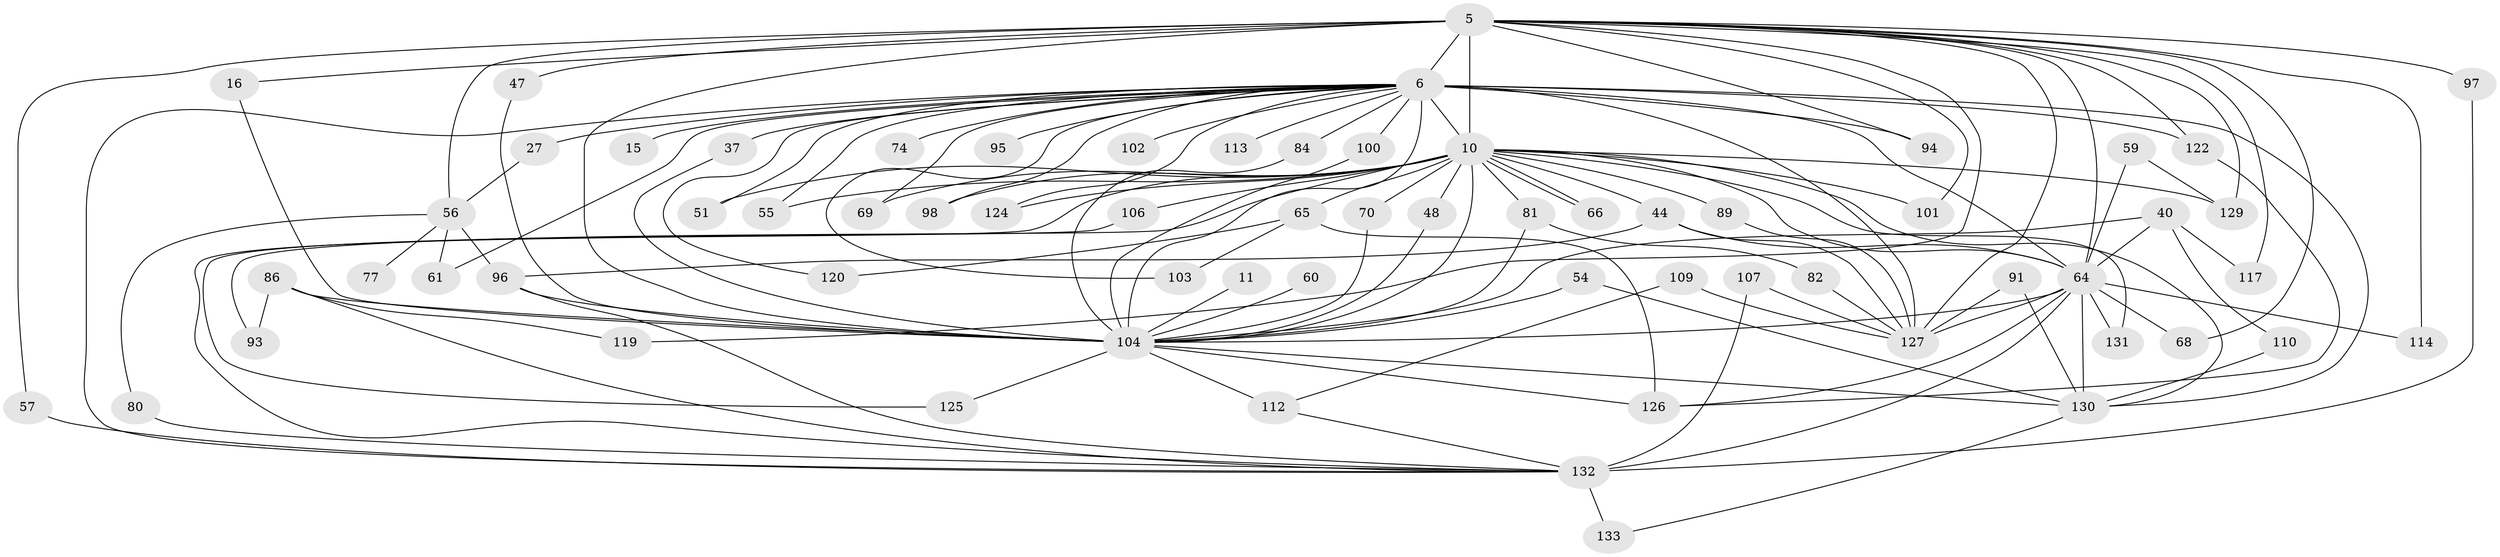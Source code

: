 // original degree distribution, {22: 0.015037593984962405, 33: 0.007518796992481203, 21: 0.015037593984962405, 14: 0.007518796992481203, 23: 0.007518796992481203, 19: 0.007518796992481203, 36: 0.007518796992481203, 24: 0.007518796992481203, 2: 0.5639097744360902, 4: 0.09774436090225563, 5: 0.06766917293233082, 9: 0.007518796992481203, 7: 0.007518796992481203, 3: 0.15037593984962405, 6: 0.03007518796992481}
// Generated by graph-tools (version 1.1) at 2025/46/03/09/25 04:46:15]
// undirected, 66 vertices, 130 edges
graph export_dot {
graph [start="1"]
  node [color=gray90,style=filled];
  5 [super="+3+4"];
  6 [super="+2"];
  10 [super="+8"];
  11;
  15;
  16;
  27;
  37;
  40 [super="+38"];
  44 [super="+22"];
  47;
  48;
  51;
  54;
  55;
  56 [super="+20+14"];
  57;
  59;
  60;
  61;
  64 [super="+50+35"];
  65 [super="+52"];
  66;
  68;
  69;
  70;
  74;
  77;
  80;
  81 [super="+17"];
  82;
  84;
  86 [super="+78"];
  89 [super="+43"];
  91;
  93;
  94;
  95;
  96 [super="+72"];
  97;
  98;
  100;
  101 [super="+92"];
  102;
  103;
  104 [super="+19+83+73+99"];
  106;
  107;
  109;
  110;
  112 [super="+58"];
  113;
  114;
  117;
  119;
  120;
  122 [super="+116"];
  124;
  125;
  126 [super="+30+108"];
  127 [super="+121+85+45+105"];
  129 [super="+39"];
  130 [super="+41+71+118"];
  131;
  132 [super="+76+31+36+128+90"];
  133;
  5 -- 6 [weight=6];
  5 -- 10 [weight=6];
  5 -- 16;
  5 -- 97;
  5 -- 104 [weight=11];
  5 -- 129 [weight=2];
  5 -- 68;
  5 -- 94;
  5 -- 101 [weight=2];
  5 -- 47;
  5 -- 114;
  5 -- 117;
  5 -- 119;
  5 -- 56 [weight=4];
  5 -- 122 [weight=3];
  5 -- 57;
  5 -- 64 [weight=5];
  5 -- 127 [weight=3];
  6 -- 10 [weight=4];
  6 -- 15 [weight=2];
  6 -- 51;
  6 -- 74 [weight=2];
  6 -- 84;
  6 -- 95 [weight=2];
  6 -- 100;
  6 -- 102 [weight=2];
  6 -- 113 [weight=2];
  6 -- 130 [weight=3];
  6 -- 69;
  6 -- 27;
  6 -- 94;
  6 -- 98;
  6 -- 37;
  6 -- 103;
  6 -- 55;
  6 -- 120;
  6 -- 124;
  6 -- 61;
  6 -- 122;
  6 -- 132 [weight=4];
  6 -- 104 [weight=5];
  6 -- 64 [weight=3];
  6 -- 127 [weight=4];
  10 -- 48;
  10 -- 65 [weight=3];
  10 -- 66;
  10 -- 66;
  10 -- 81 [weight=2];
  10 -- 98;
  10 -- 106 [weight=2];
  10 -- 124;
  10 -- 131;
  10 -- 69;
  10 -- 70;
  10 -- 93;
  10 -- 51;
  10 -- 55;
  10 -- 129;
  10 -- 44;
  10 -- 101;
  10 -- 104 [weight=5];
  10 -- 64 [weight=2];
  10 -- 130;
  10 -- 89;
  10 -- 132;
  11 -- 104 [weight=2];
  16 -- 104;
  27 -- 56;
  37 -- 104;
  40 -- 110;
  40 -- 117;
  40 -- 104;
  40 -- 64 [weight=2];
  44 -- 64 [weight=2];
  44 -- 127;
  44 -- 96;
  47 -- 104;
  48 -- 104;
  54 -- 130;
  54 -- 104;
  56 -- 77 [weight=2];
  56 -- 80;
  56 -- 61;
  56 -- 96;
  57 -- 132;
  59 -- 129;
  59 -- 64;
  60 -- 104 [weight=2];
  64 -- 104 [weight=6];
  64 -- 130 [weight=5];
  64 -- 131;
  64 -- 132 [weight=7];
  64 -- 68;
  64 -- 114;
  64 -- 126;
  64 -- 127 [weight=3];
  65 -- 103;
  65 -- 120;
  65 -- 126;
  70 -- 104;
  80 -- 132;
  81 -- 82;
  81 -- 104;
  82 -- 127;
  84 -- 104;
  86 -- 93;
  86 -- 119;
  86 -- 104 [weight=2];
  86 -- 132;
  89 -- 127;
  91 -- 130;
  91 -- 127;
  96 -- 104;
  96 -- 132;
  97 -- 132;
  100 -- 104;
  104 -- 130;
  104 -- 112 [weight=2];
  104 -- 125;
  104 -- 126;
  106 -- 125;
  107 -- 127;
  107 -- 132;
  109 -- 112;
  109 -- 127;
  110 -- 130;
  112 -- 132;
  122 -- 126;
  130 -- 133;
  132 -- 133;
}
